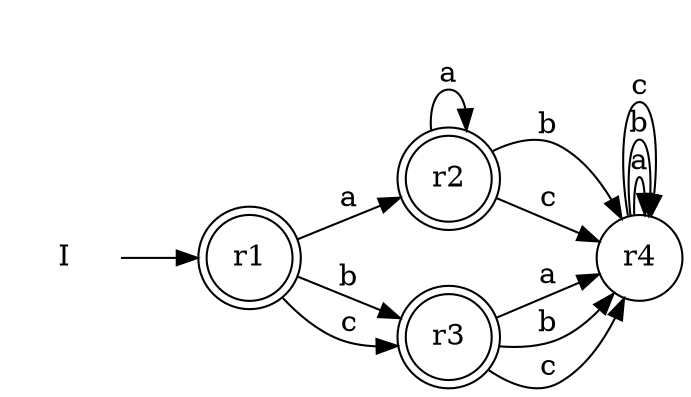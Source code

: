digraph AFN{
	rankdir = LR;
	node [shape = "circle"];I [shape="plaintext"]I ->r1;
r1 [shape=doublecircle]
r1 -> r2 [label="a"]; 
r1 -> r3 [label="b"]; 
r1 -> r3 [label="c"]; 
r2 [shape=doublecircle]
r2 -> r2 [label="a"]; 
r2 -> r4 [label="b"]; 
r2 -> r4 [label="c"]; 
r3 [shape=doublecircle]
r3 -> r4 [label="a"]; 
r3 -> r4 [label="b"]; 
r3 -> r4 [label="c"]; 
r4 -> r4 [label="a"]; 
r4 -> r4 [label="b"]; 
r4 -> r4 [label="c"]; 
}